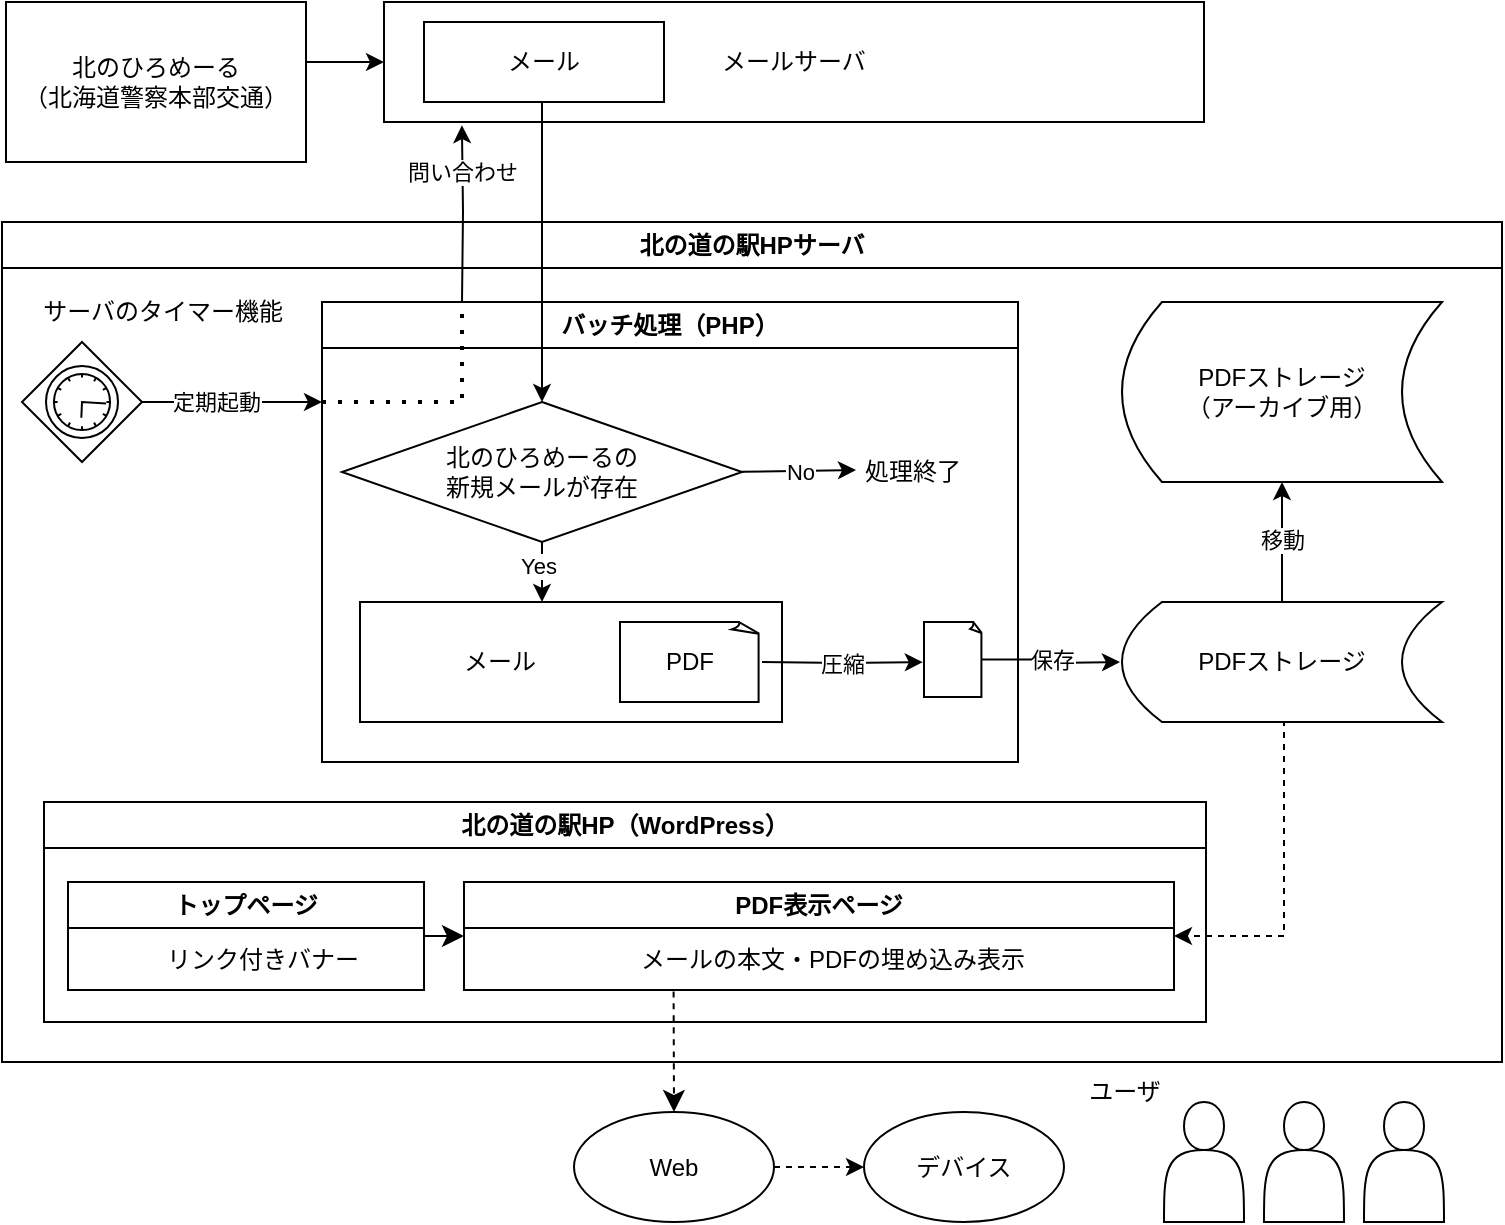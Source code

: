<mxfile version="24.7.6">
  <diagram name="ページ1" id="-MHORYxmXkgk6OEYyXIY">
    <mxGraphModel dx="1153" dy="548" grid="1" gridSize="10" guides="1" tooltips="1" connect="1" arrows="1" fold="1" page="1" pageScale="1" pageWidth="827" pageHeight="1169" math="0" shadow="0">
      <root>
        <mxCell id="0" />
        <mxCell id="1" parent="0" />
        <mxCell id="OlAqE655WdlyNZaHh5r8-6" value="北の道の駅HPサーバ" style="swimlane;whiteSpace=wrap;html=1;startSize=23;" parent="1" vertex="1">
          <mxGeometry x="39" y="170" width="750" height="420" as="geometry" />
        </mxCell>
        <mxCell id="OlAqE655WdlyNZaHh5r8-19" value="" style="points=[[0.25,0.25,0],[0.5,0,0],[0.75,0.25,0],[1,0.5,0],[0.75,0.75,0],[0.5,1,0],[0.25,0.75,0],[0,0.5,0]];shape=mxgraph.bpmn.gateway2;html=1;verticalLabelPosition=bottom;labelBackgroundColor=#ffffff;verticalAlign=top;align=center;perimeter=rhombusPerimeter;outlineConnect=0;outline=standard;symbol=timer;direction=south;" parent="OlAqE655WdlyNZaHh5r8-6" vertex="1">
          <mxGeometry x="10" y="60" width="60" height="60" as="geometry" />
        </mxCell>
        <mxCell id="OlAqE655WdlyNZaHh5r8-20" value="サーバのタイマー機能" style="text;html=1;align=center;verticalAlign=middle;resizable=0;points=[];autosize=1;strokeColor=none;fillColor=none;" parent="OlAqE655WdlyNZaHh5r8-6" vertex="1">
          <mxGeometry x="10" y="30" width="140" height="30" as="geometry" />
        </mxCell>
        <mxCell id="OlAqE655WdlyNZaHh5r8-31" value="" style="edgeStyle=orthogonalEdgeStyle;rounded=0;orthogonalLoop=1;jettySize=auto;html=1;" parent="OlAqE655WdlyNZaHh5r8-6" source="OlAqE655WdlyNZaHh5r8-26" target="OlAqE655WdlyNZaHh5r8-27" edge="1">
          <mxGeometry relative="1" as="geometry" />
        </mxCell>
        <mxCell id="OlAqE655WdlyNZaHh5r8-41" value="移動" style="edgeLabel;html=1;align=center;verticalAlign=middle;resizable=0;points=[];" parent="OlAqE655WdlyNZaHh5r8-31" vertex="1" connectable="0">
          <mxGeometry x="0.047" relative="1" as="geometry">
            <mxPoint as="offset" />
          </mxGeometry>
        </mxCell>
        <mxCell id="OlAqE655WdlyNZaHh5r8-26" value="PDFストレージ" style="shape=dataStorage;whiteSpace=wrap;html=1;fixedSize=1;" parent="OlAqE655WdlyNZaHh5r8-6" vertex="1">
          <mxGeometry x="560" y="190" width="160" height="60" as="geometry" />
        </mxCell>
        <mxCell id="OlAqE655WdlyNZaHh5r8-27" value="PDFストレージ&lt;div&gt;（アーカイブ用）&lt;/div&gt;" style="shape=dataStorage;whiteSpace=wrap;html=1;fixedSize=1;" parent="OlAqE655WdlyNZaHh5r8-6" vertex="1">
          <mxGeometry x="560" y="40" width="160" height="90" as="geometry" />
        </mxCell>
        <mxCell id="OlAqE655WdlyNZaHh5r8-35" value="バッチ処理（PHP）" style="swimlane;whiteSpace=wrap;html=1;" parent="OlAqE655WdlyNZaHh5r8-6" vertex="1">
          <mxGeometry x="160" y="40" width="348" height="230" as="geometry" />
        </mxCell>
        <mxCell id="OlAqE655WdlyNZaHh5r8-39" value="" style="rounded=0;whiteSpace=wrap;html=1;" parent="OlAqE655WdlyNZaHh5r8-35" vertex="1">
          <mxGeometry x="19" y="150" width="211" height="60" as="geometry" />
        </mxCell>
        <mxCell id="OlAqE655WdlyNZaHh5r8-63" value="" style="edgeStyle=orthogonalEdgeStyle;rounded=0;orthogonalLoop=1;jettySize=auto;html=1;" parent="OlAqE655WdlyNZaHh5r8-35" source="OlAqE655WdlyNZaHh5r8-60" edge="1">
          <mxGeometry relative="1" as="geometry">
            <mxPoint x="110" y="150" as="targetPoint" />
          </mxGeometry>
        </mxCell>
        <mxCell id="OlAqE655WdlyNZaHh5r8-64" value="Yes" style="edgeLabel;html=1;align=center;verticalAlign=middle;resizable=0;points=[];" parent="OlAqE655WdlyNZaHh5r8-63" vertex="1" connectable="0">
          <mxGeometry x="-0.234" y="-2" relative="1" as="geometry">
            <mxPoint as="offset" />
          </mxGeometry>
        </mxCell>
        <mxCell id="OlAqE655WdlyNZaHh5r8-60" value="北のひろめーるの&lt;div&gt;新規メールが存在&lt;/div&gt;" style="rhombus;whiteSpace=wrap;html=1;" parent="OlAqE655WdlyNZaHh5r8-35" vertex="1">
          <mxGeometry x="10" y="50" width="200" height="70" as="geometry" />
        </mxCell>
        <mxCell id="OlAqE655WdlyNZaHh5r8-71" value="処理終了" style="text;html=1;align=center;verticalAlign=middle;resizable=0;points=[];autosize=1;strokeColor=none;fillColor=none;" parent="OlAqE655WdlyNZaHh5r8-35" vertex="1">
          <mxGeometry x="260" y="70" width="70" height="30" as="geometry" />
        </mxCell>
        <mxCell id="OlAqE655WdlyNZaHh5r8-69" value="" style="edgeStyle=none;orthogonalLoop=1;jettySize=auto;html=1;rounded=0;entryX=0.1;entryY=0.467;entryDx=0;entryDy=0;entryPerimeter=0;" parent="OlAqE655WdlyNZaHh5r8-35" target="OlAqE655WdlyNZaHh5r8-71" edge="1">
          <mxGeometry width="100" relative="1" as="geometry">
            <mxPoint x="210" y="84.88" as="sourcePoint" />
            <mxPoint x="250" y="84.88" as="targetPoint" />
            <Array as="points" />
          </mxGeometry>
        </mxCell>
        <mxCell id="OlAqE655WdlyNZaHh5r8-70" value="No" style="edgeLabel;html=1;align=center;verticalAlign=middle;resizable=0;points=[];" parent="OlAqE655WdlyNZaHh5r8-69" vertex="1" connectable="0">
          <mxGeometry x="0.04" relative="1" as="geometry">
            <mxPoint x="-1" as="offset" />
          </mxGeometry>
        </mxCell>
        <mxCell id="OlAqE655WdlyNZaHh5r8-140" value="" style="endArrow=none;dashed=1;html=1;dashPattern=1 3;strokeWidth=2;rounded=0;edgeStyle=orthogonalEdgeStyle;" parent="OlAqE655WdlyNZaHh5r8-35" edge="1">
          <mxGeometry width="50" height="50" relative="1" as="geometry">
            <mxPoint y="50" as="sourcePoint" />
            <mxPoint x="70" as="targetPoint" />
            <Array as="points">
              <mxPoint x="70" y="50" />
            </Array>
          </mxGeometry>
        </mxCell>
        <mxCell id="OlAqE655WdlyNZaHh5r8-144" value="" style="edgeStyle=orthogonalEdgeStyle;rounded=0;orthogonalLoop=1;jettySize=auto;html=1;entryX=-0.02;entryY=0.535;entryDx=0;entryDy=0;entryPerimeter=0;" parent="OlAqE655WdlyNZaHh5r8-35" target="OlAqE655WdlyNZaHh5r8-151" edge="1">
          <mxGeometry relative="1" as="geometry">
            <mxPoint x="220" y="180.0" as="sourcePoint" />
            <mxPoint x="309" y="180.0" as="targetPoint" />
          </mxGeometry>
        </mxCell>
        <mxCell id="OlAqE655WdlyNZaHh5r8-147" value="圧縮" style="edgeLabel;html=1;align=center;verticalAlign=middle;resizable=0;points=[];" parent="OlAqE655WdlyNZaHh5r8-144" vertex="1" connectable="0">
          <mxGeometry x="-0.011" relative="1" as="geometry">
            <mxPoint as="offset" />
          </mxGeometry>
        </mxCell>
        <mxCell id="OlAqE655WdlyNZaHh5r8-149" value="メール" style="text;html=1;align=center;verticalAlign=middle;whiteSpace=wrap;rounded=0;" parent="OlAqE655WdlyNZaHh5r8-35" vertex="1">
          <mxGeometry x="59" y="165" width="60" height="30" as="geometry" />
        </mxCell>
        <mxCell id="OlAqE655WdlyNZaHh5r8-150" value="PDF" style="whiteSpace=wrap;html=1;shape=mxgraph.basic.document" parent="OlAqE655WdlyNZaHh5r8-35" vertex="1">
          <mxGeometry x="149" y="160" width="70" height="40" as="geometry" />
        </mxCell>
        <mxCell id="OlAqE655WdlyNZaHh5r8-153" style="edgeStyle=orthogonalEdgeStyle;rounded=0;orthogonalLoop=1;jettySize=auto;html=1;" parent="OlAqE655WdlyNZaHh5r8-35" source="OlAqE655WdlyNZaHh5r8-151" edge="1">
          <mxGeometry relative="1" as="geometry">
            <mxPoint x="399" y="180" as="targetPoint" />
          </mxGeometry>
        </mxCell>
        <mxCell id="OlAqE655WdlyNZaHh5r8-154" value="保存" style="edgeLabel;html=1;align=center;verticalAlign=middle;resizable=0;points=[];" parent="OlAqE655WdlyNZaHh5r8-153" vertex="1" connectable="0">
          <mxGeometry x="-0.009" y="1" relative="1" as="geometry">
            <mxPoint x="-1" y="-1" as="offset" />
          </mxGeometry>
        </mxCell>
        <mxCell id="OlAqE655WdlyNZaHh5r8-151" value="" style="whiteSpace=wrap;html=1;shape=mxgraph.basic.document" parent="OlAqE655WdlyNZaHh5r8-35" vertex="1">
          <mxGeometry x="301" y="160" width="29" height="37.5" as="geometry" />
        </mxCell>
        <mxCell id="OlAqE655WdlyNZaHh5r8-21" value="" style="edgeStyle=orthogonalEdgeStyle;rounded=0;orthogonalLoop=1;jettySize=auto;html=1;" parent="OlAqE655WdlyNZaHh5r8-6" source="OlAqE655WdlyNZaHh5r8-19" edge="1">
          <mxGeometry relative="1" as="geometry">
            <mxPoint x="160" y="90" as="targetPoint" />
            <Array as="points">
              <mxPoint x="160" y="90" />
            </Array>
          </mxGeometry>
        </mxCell>
        <mxCell id="OlAqE655WdlyNZaHh5r8-37" value="定期起動" style="edgeLabel;html=1;align=center;verticalAlign=middle;resizable=0;points=[];" parent="OlAqE655WdlyNZaHh5r8-21" vertex="1" connectable="0">
          <mxGeometry x="-0.53" relative="1" as="geometry">
            <mxPoint x="16" as="offset" />
          </mxGeometry>
        </mxCell>
        <mxCell id="OlAqE655WdlyNZaHh5r8-47" value="北の道の駅HP（WordPress&lt;span style=&quot;background-color: initial;&quot;&gt;）&lt;/span&gt;" style="swimlane;whiteSpace=wrap;html=1;fillColor=default;startSize=23;" parent="OlAqE655WdlyNZaHh5r8-6" vertex="1">
          <mxGeometry x="21" y="290" width="581" height="110" as="geometry" />
        </mxCell>
        <mxCell id="T5TPXQN1LWVL3ldUUxb4-9" value="" style="edgeStyle=none;curved=1;rounded=0;orthogonalLoop=1;jettySize=auto;html=1;fontSize=12;startSize=8;endSize=8;entryX=0;entryY=0.5;entryDx=0;entryDy=0;" edge="1" parent="OlAqE655WdlyNZaHh5r8-47" source="OlAqE655WdlyNZaHh5r8-120" target="T5TPXQN1LWVL3ldUUxb4-5">
          <mxGeometry relative="1" as="geometry" />
        </mxCell>
        <mxCell id="OlAqE655WdlyNZaHh5r8-120" value="トップページ" style="swimlane;whiteSpace=wrap;html=1;" parent="OlAqE655WdlyNZaHh5r8-47" vertex="1">
          <mxGeometry x="12" y="40" width="178" height="54" as="geometry" />
        </mxCell>
        <mxCell id="OlAqE655WdlyNZaHh5r8-129" value="リンク付きバナー" style="text;html=1;align=center;verticalAlign=middle;resizable=0;points=[];autosize=1;strokeColor=none;fillColor=none;" parent="OlAqE655WdlyNZaHh5r8-120" vertex="1">
          <mxGeometry x="37" y="24" width="120" height="30" as="geometry" />
        </mxCell>
        <mxCell id="T5TPXQN1LWVL3ldUUxb4-5" value="PDF表示ページ" style="swimlane;whiteSpace=wrap;html=1;startSize=23;" vertex="1" parent="OlAqE655WdlyNZaHh5r8-47">
          <mxGeometry x="210" y="40" width="355" height="54" as="geometry" />
        </mxCell>
        <mxCell id="T5TPXQN1LWVL3ldUUxb4-6" value="メールの本文・PDFの埋め込み表示" style="text;html=1;align=center;verticalAlign=middle;resizable=0;points=[];autosize=1;strokeColor=none;fillColor=none;" vertex="1" parent="T5TPXQN1LWVL3ldUUxb4-5">
          <mxGeometry x="74" y="24" width="220" height="30" as="geometry" />
        </mxCell>
        <mxCell id="OlAqE655WdlyNZaHh5r8-25" value="" style="edgeStyle=orthogonalEdgeStyle;rounded=0;orthogonalLoop=1;jettySize=auto;html=1;entryX=0.095;entryY=1.027;entryDx=0;entryDy=0;entryPerimeter=0;" parent="OlAqE655WdlyNZaHh5r8-6" edge="1" target="OlAqE655WdlyNZaHh5r8-8">
          <mxGeometry relative="1" as="geometry">
            <mxPoint x="230" y="40" as="sourcePoint" />
            <mxPoint x="230" y="-40" as="targetPoint" />
            <Array as="points" />
          </mxGeometry>
        </mxCell>
        <mxCell id="OlAqE655WdlyNZaHh5r8-38" value="問い合わせ" style="edgeLabel;html=1;align=center;verticalAlign=middle;resizable=0;points=[];" parent="OlAqE655WdlyNZaHh5r8-25" vertex="1" connectable="0">
          <mxGeometry x="0.322" relative="1" as="geometry">
            <mxPoint y="-7" as="offset" />
          </mxGeometry>
        </mxCell>
        <mxCell id="OlAqE655WdlyNZaHh5r8-108" style="edgeStyle=elbowEdgeStyle;rounded=0;orthogonalLoop=1;jettySize=auto;html=1;entryX=1;entryY=0.5;entryDx=0;entryDy=0;exitX=0.5;exitY=1;exitDx=0;exitDy=0;dashed=1;" parent="OlAqE655WdlyNZaHh5r8-6" source="OlAqE655WdlyNZaHh5r8-26" target="T5TPXQN1LWVL3ldUUxb4-5" edge="1">
          <mxGeometry relative="1" as="geometry">
            <mxPoint x="541" y="190" as="sourcePoint" />
            <mxPoint x="428" y="355" as="targetPoint" />
            <Array as="points">
              <mxPoint x="641" y="310" />
            </Array>
          </mxGeometry>
        </mxCell>
        <mxCell id="OlAqE655WdlyNZaHh5r8-9" value="" style="edgeStyle=orthogonalEdgeStyle;rounded=0;orthogonalLoop=1;jettySize=auto;html=1;" parent="1" source="OlAqE655WdlyNZaHh5r8-7" target="OlAqE655WdlyNZaHh5r8-8" edge="1">
          <mxGeometry relative="1" as="geometry">
            <Array as="points">
              <mxPoint x="210" y="90" />
              <mxPoint x="210" y="90" />
            </Array>
          </mxGeometry>
        </mxCell>
        <mxCell id="OlAqE655WdlyNZaHh5r8-7" value="北のひろめーる&lt;div&gt;（北海道警察本部交通）&lt;/div&gt;" style="rounded=0;whiteSpace=wrap;html=1;" parent="1" vertex="1">
          <mxGeometry x="41" y="60" width="150" height="80" as="geometry" />
        </mxCell>
        <mxCell id="OlAqE655WdlyNZaHh5r8-8" value="メールサーバ" style="whiteSpace=wrap;html=1;rounded=0;align=center;" parent="1" vertex="1">
          <mxGeometry x="230" y="60" width="410" height="60" as="geometry" />
        </mxCell>
        <mxCell id="OlAqE655WdlyNZaHh5r8-52" value="&lt;div&gt;&lt;br&gt;&lt;/div&gt;&lt;div&gt;&lt;br&gt;&lt;/div&gt;" style="shape=actor;whiteSpace=wrap;html=1;" parent="1" vertex="1">
          <mxGeometry x="670" y="610" width="40" height="60" as="geometry" />
        </mxCell>
        <mxCell id="OlAqE655WdlyNZaHh5r8-53" value="" style="shape=actor;whiteSpace=wrap;html=1;" parent="1" vertex="1">
          <mxGeometry x="620" y="610" width="40" height="60" as="geometry" />
        </mxCell>
        <mxCell id="OlAqE655WdlyNZaHh5r8-111" value="" style="edgeStyle=orthogonalEdgeStyle;rounded=0;orthogonalLoop=1;jettySize=auto;html=1;dashed=1;" parent="1" source="OlAqE655WdlyNZaHh5r8-87" target="OlAqE655WdlyNZaHh5r8-94" edge="1">
          <mxGeometry relative="1" as="geometry" />
        </mxCell>
        <mxCell id="OlAqE655WdlyNZaHh5r8-87" value="Web" style="ellipse;whiteSpace=wrap;html=1;" parent="1" vertex="1">
          <mxGeometry x="325" y="615" width="100" height="55" as="geometry" />
        </mxCell>
        <mxCell id="OlAqE655WdlyNZaHh5r8-94" value="デバイス" style="ellipse;whiteSpace=wrap;html=1;" parent="1" vertex="1">
          <mxGeometry x="470" y="615" width="100" height="55" as="geometry" />
        </mxCell>
        <mxCell id="OlAqE655WdlyNZaHh5r8-96" value="ユーザ" style="text;html=1;align=center;verticalAlign=middle;resizable=0;points=[];autosize=1;strokeColor=none;fillColor=none;" parent="1" vertex="1">
          <mxGeometry x="570" y="590" width="60" height="30" as="geometry" />
        </mxCell>
        <mxCell id="OlAqE655WdlyNZaHh5r8-135" style="edgeStyle=elbowEdgeStyle;rounded=0;orthogonalLoop=1;jettySize=auto;html=1;entryX=0.5;entryY=0;entryDx=0;entryDy=0;" parent="1" source="OlAqE655WdlyNZaHh5r8-131" target="OlAqE655WdlyNZaHh5r8-60" edge="1">
          <mxGeometry relative="1" as="geometry" />
        </mxCell>
        <mxCell id="OlAqE655WdlyNZaHh5r8-131" value="メール" style="rounded=0;whiteSpace=wrap;html=1;" parent="1" vertex="1">
          <mxGeometry x="250" y="70" width="120" height="40" as="geometry" />
        </mxCell>
        <mxCell id="T5TPXQN1LWVL3ldUUxb4-1" value="" style="shape=actor;whiteSpace=wrap;html=1;" vertex="1" parent="1">
          <mxGeometry x="720" y="610" width="40" height="60" as="geometry" />
        </mxCell>
        <mxCell id="T5TPXQN1LWVL3ldUUxb4-7" value="" style="edgeStyle=none;curved=1;rounded=0;orthogonalLoop=1;jettySize=auto;html=1;fontSize=12;startSize=8;endSize=8;entryX=0.5;entryY=0;entryDx=0;entryDy=0;exitX=0.14;exitY=1.026;exitDx=0;exitDy=0;exitPerimeter=0;dashed=1;" edge="1" parent="1" source="T5TPXQN1LWVL3ldUUxb4-6" target="OlAqE655WdlyNZaHh5r8-87">
          <mxGeometry relative="1" as="geometry" />
        </mxCell>
      </root>
    </mxGraphModel>
  </diagram>
</mxfile>
